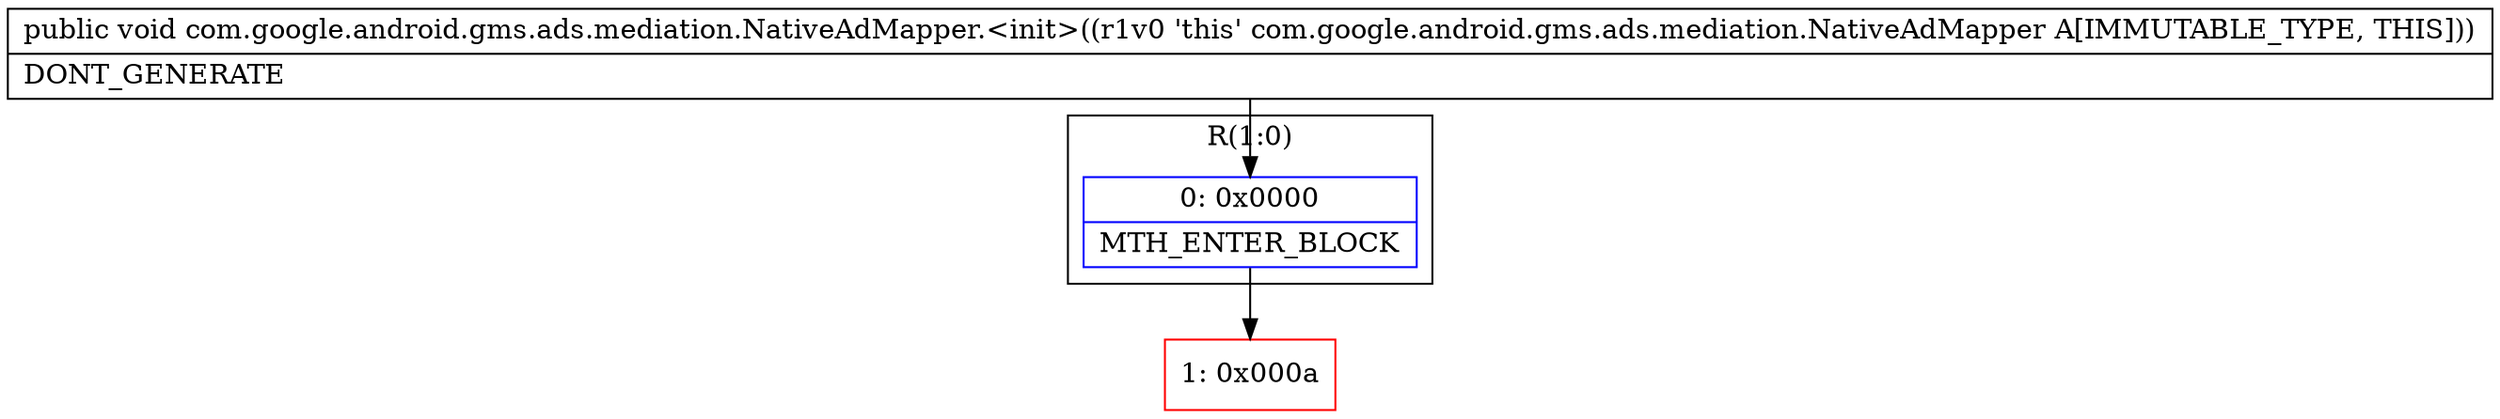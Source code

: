 digraph "CFG forcom.google.android.gms.ads.mediation.NativeAdMapper.\<init\>()V" {
subgraph cluster_Region_946982823 {
label = "R(1:0)";
node [shape=record,color=blue];
Node_0 [shape=record,label="{0\:\ 0x0000|MTH_ENTER_BLOCK\l}"];
}
Node_1 [shape=record,color=red,label="{1\:\ 0x000a}"];
MethodNode[shape=record,label="{public void com.google.android.gms.ads.mediation.NativeAdMapper.\<init\>((r1v0 'this' com.google.android.gms.ads.mediation.NativeAdMapper A[IMMUTABLE_TYPE, THIS]))  | DONT_GENERATE\l}"];
MethodNode -> Node_0;
Node_0 -> Node_1;
}

